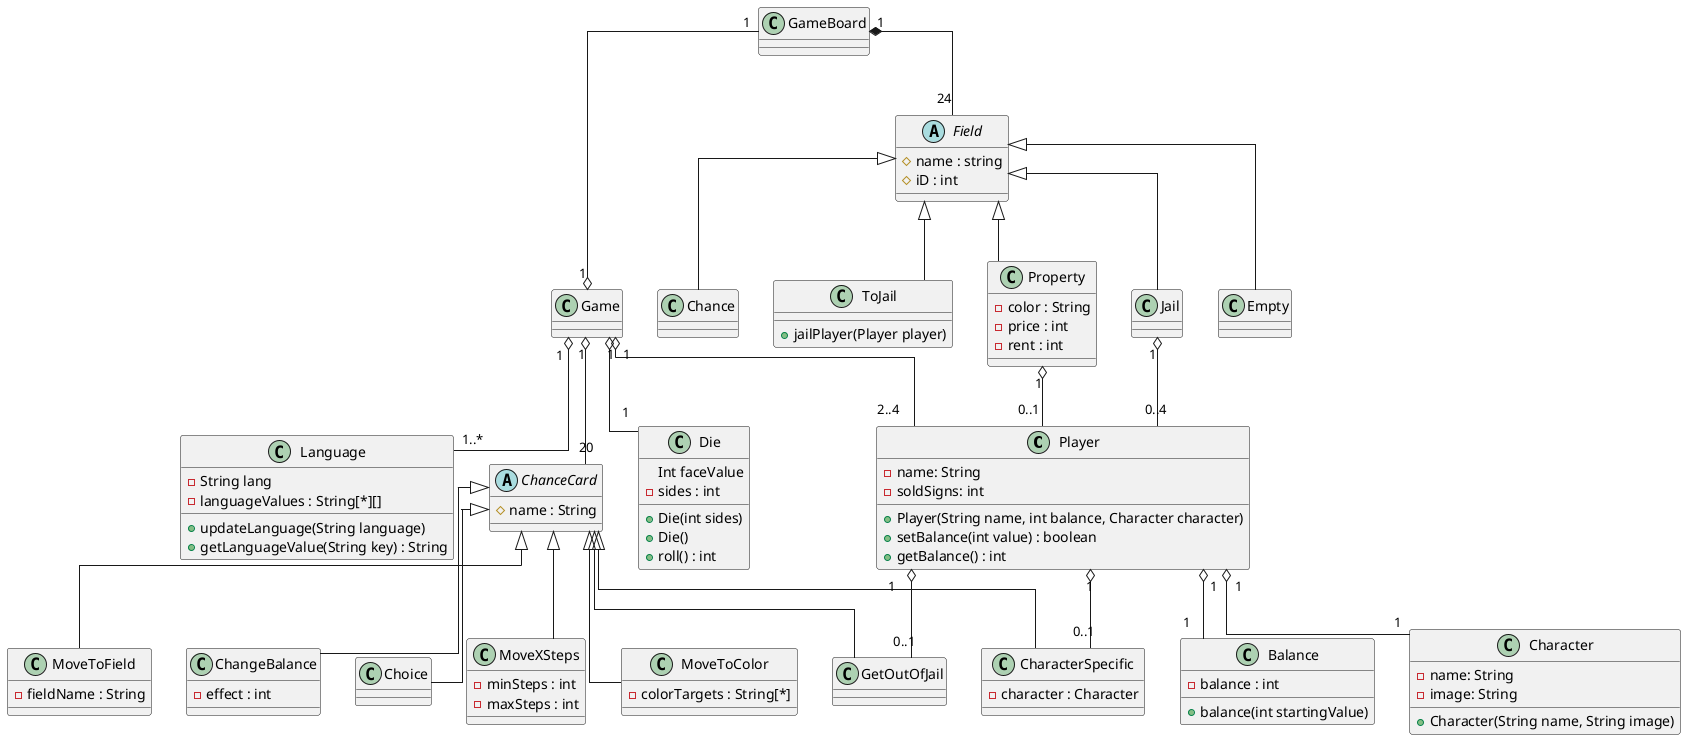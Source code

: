 @startuml
skinparam linetype polyline
skinparam linetype ortho

Class Player {
 - name: String
 - soldSigns: int
 + Player(String name, int balance, Character character)
 + setBalance(int value) : boolean
 + getBalance() : int
}
Class Character {
 - name: String
 - image: String
 + Character(String name, String image)
}
Class GameBoard{
}
Class Balance {
  - balance : int
  + balance(int startingValue)
}
Abstract Field {
 # name : string
 # iD : int
}

Class Property {
 - color : String
 - price : int
 - rent : int
}
Class Empty{

}

Class Chance {

}

Class Jail {

}

Class ToJail {
 + jailPlayer(Player player)
}

Abstract ChanceCard{
 # name : String
}

Class Choice {

}

Class MoveXSteps {
 - minSteps : int
 - maxSteps : int
}
Class MoveToColor {
 - colorTargets : String[*]
}

Class MoveToField {
 - fieldName : String
}

Class CharacterSpecific {
 - character : Character
}

Class ChangeBalance {
 - effect : int
}

Class GetOutOfJail {

}

Class Die {
 Int faceValue
 - sides : int
 + Die(int sides)
 + Die()
 + roll() : int
}
Class Language {
 - String lang
 - languageValues : String[*][]
 + updateLanguage(String language)
 + getLanguageValue(String key) : String
}

ChanceCard <|-- Choice
ChanceCard <|-- CharacterSpecific
ChanceCard <|-- ChangeBalance
ChanceCard <|-- GetOutOfJail
ChanceCard <|-- MoveXSteps
ChanceCard <|-- MoveToField
ChanceCard <|-- MoveToColor

Field <|-- Property
Field <|-- Empty
Field <|-- Chance
Field <|-- Jail
Field <|-- ToJail

Player "1" o-- "0..1" GetOutOfJail
Player "1" o-- "0..1" CharacterSpecific
Player "1" o-- "1" Balance
Player "1" o-- "1" Character
Game "1" o-- "1..*" Language
Game "1" o-left- "1" GameBoard
Game "1" o-- "20" ChanceCard
Game"1" o-- "1" Die
Game "1" o-right- "2..4" Player
GameBoard "1" *-- "24" Field
Property "1" o-- "0..1" Player
Jail "1" o-- "0..4" Player
@enduml